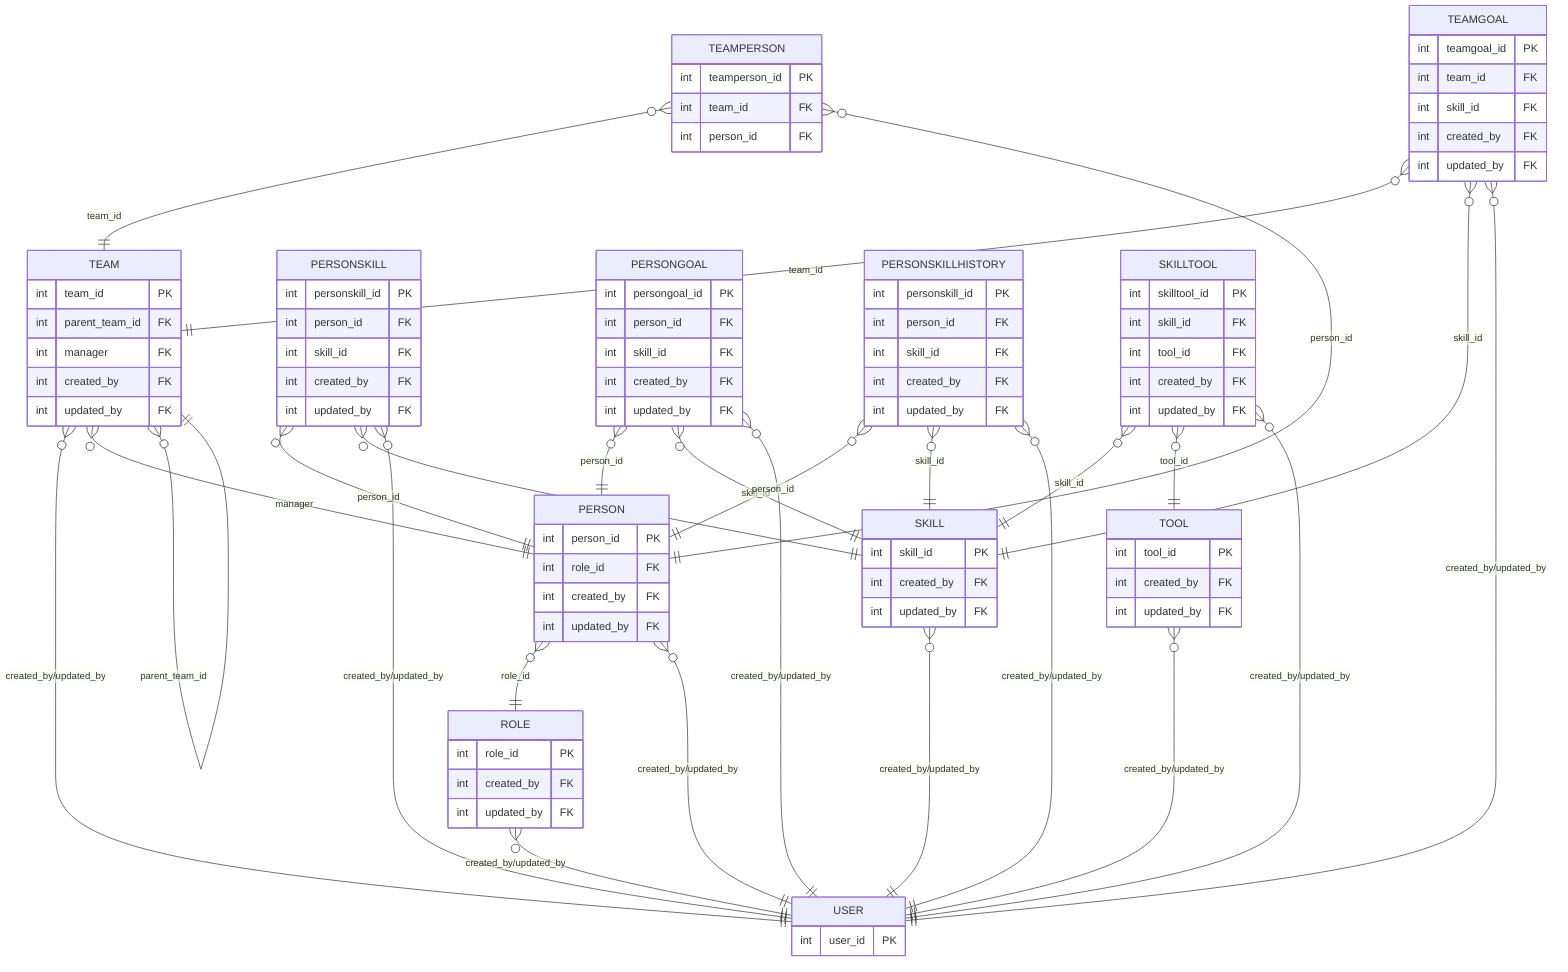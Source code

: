 erDiagram
    USER {
        int user_id PK
    }
    PERSON {
        int person_id PK
        int role_id FK
        int created_by FK
        int updated_by FK
    }
    ROLE {
        int role_id PK
        int created_by FK
        int updated_by FK
    }
    TEAM {
        int team_id PK
        int parent_team_id FK
        int manager FK
        int created_by FK
        int updated_by FK
    }
    TEAMPERSON {
        int teamperson_id PK
        int team_id FK
        int person_id FK
    }
    TEAMGOAL {
        int teamgoal_id PK
        int team_id FK
        int skill_id FK
        int created_by FK
        int updated_by FK
    }
    PERSONSKILL {
        int personskill_id PK
        int person_id FK
        int skill_id FK
        int created_by FK
        int updated_by FK
    }
    PERSONGOAL {
        int persongoal_id PK
        int person_id FK
        int skill_id FK
        int created_by FK
        int updated_by FK
    }
    PERSONSKILLHISTORY {
        int personskill_id PK
        int person_id FK
        int skill_id FK
        int created_by FK
        int updated_by FK
    }
    SKILL {
        int skill_id PK
        int created_by FK
        int updated_by FK
    }
    TOOL {
        int tool_id PK
        int created_by FK
        int updated_by FK
    }
    SKILLTOOL {
        int skilltool_id PK
        int skill_id FK
        int tool_id FK
        int created_by FK
        int updated_by FK
    }

    PERSON }o--|| ROLE : "role_id"
    PERSON }o--|| USER : "created_by/updated_by"
    ROLE }o--|| USER : "created_by/updated_by"
    TEAM }o--|| USER : "created_by/updated_by"
    TEAM }o--|| PERSON : "manager"
    TEAM }o--|| TEAM : "parent_team_id"
    TEAMPERSON }o--|| TEAM : "team_id"
    TEAMPERSON }o--|| PERSON : "person_id"
    TEAMGOAL }o--|| TEAM : "team_id"
    TEAMGOAL }o--|| SKILL : "skill_id"
    TEAMGOAL }o--|| USER : "created_by/updated_by"
    PERSONSKILL }o--|| PERSON : "person_id"
    PERSONSKILL }o--|| SKILL : "skill_id"
    PERSONSKILL }o--|| USER : "created_by/updated_by"
    PERSONGOAL }o--|| PERSON : "person_id"
    PERSONGOAL }o--|| SKILL : "skill_id"
    PERSONGOAL }o--|| USER : "created_by/updated_by"
    PERSONSKILLHISTORY }o--|| PERSON : "person_id"
    PERSONSKILLHISTORY }o--|| SKILL : "skill_id"
    PERSONSKILLHISTORY }o--|| USER : "created_by/updated_by"
    SKILLTOOL }o--|| SKILL : "skill_id"
    SKILLTOOL }o--|| TOOL : "tool_id"
    SKILLTOOL }o--|| USER : "created_by/updated_by"
    SKILL }o--|| USER : "created_by/updated_by"
    TOOL }o--|| USER : "created_by/updated_by"